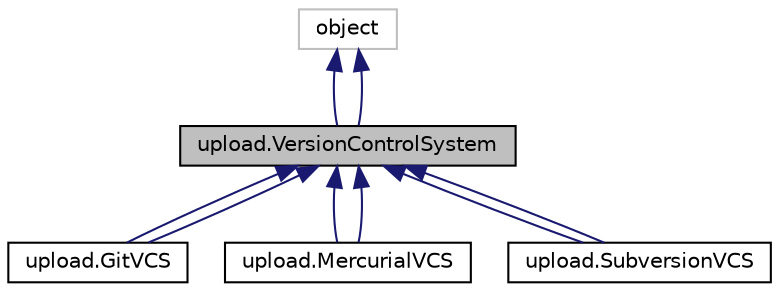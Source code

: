 digraph "upload.VersionControlSystem"
{
  edge [fontname="Helvetica",fontsize="10",labelfontname="Helvetica",labelfontsize="10"];
  node [fontname="Helvetica",fontsize="10",shape=record];
  Node1 [label="upload.VersionControlSystem",height=0.2,width=0.4,color="black", fillcolor="grey75", style="filled", fontcolor="black"];
  Node2 -> Node1 [dir="back",color="midnightblue",fontsize="10",style="solid",fontname="Helvetica"];
  Node2 [label="object",height=0.2,width=0.4,color="grey75", fillcolor="white", style="filled"];
  Node2 -> Node1 [dir="back",color="midnightblue",fontsize="10",style="solid",fontname="Helvetica"];
  Node1 -> Node3 [dir="back",color="midnightblue",fontsize="10",style="solid",fontname="Helvetica"];
  Node3 [label="upload.GitVCS",height=0.2,width=0.4,color="black", fillcolor="white", style="filled",URL="$classupload_1_1_git_v_c_s.html"];
  Node1 -> Node3 [dir="back",color="midnightblue",fontsize="10",style="solid",fontname="Helvetica"];
  Node1 -> Node4 [dir="back",color="midnightblue",fontsize="10",style="solid",fontname="Helvetica"];
  Node4 [label="upload.MercurialVCS",height=0.2,width=0.4,color="black", fillcolor="white", style="filled",URL="$classupload_1_1_mercurial_v_c_s.html"];
  Node1 -> Node4 [dir="back",color="midnightblue",fontsize="10",style="solid",fontname="Helvetica"];
  Node1 -> Node5 [dir="back",color="midnightblue",fontsize="10",style="solid",fontname="Helvetica"];
  Node5 [label="upload.SubversionVCS",height=0.2,width=0.4,color="black", fillcolor="white", style="filled",URL="$classupload_1_1_subversion_v_c_s.html"];
  Node1 -> Node5 [dir="back",color="midnightblue",fontsize="10",style="solid",fontname="Helvetica"];
}
